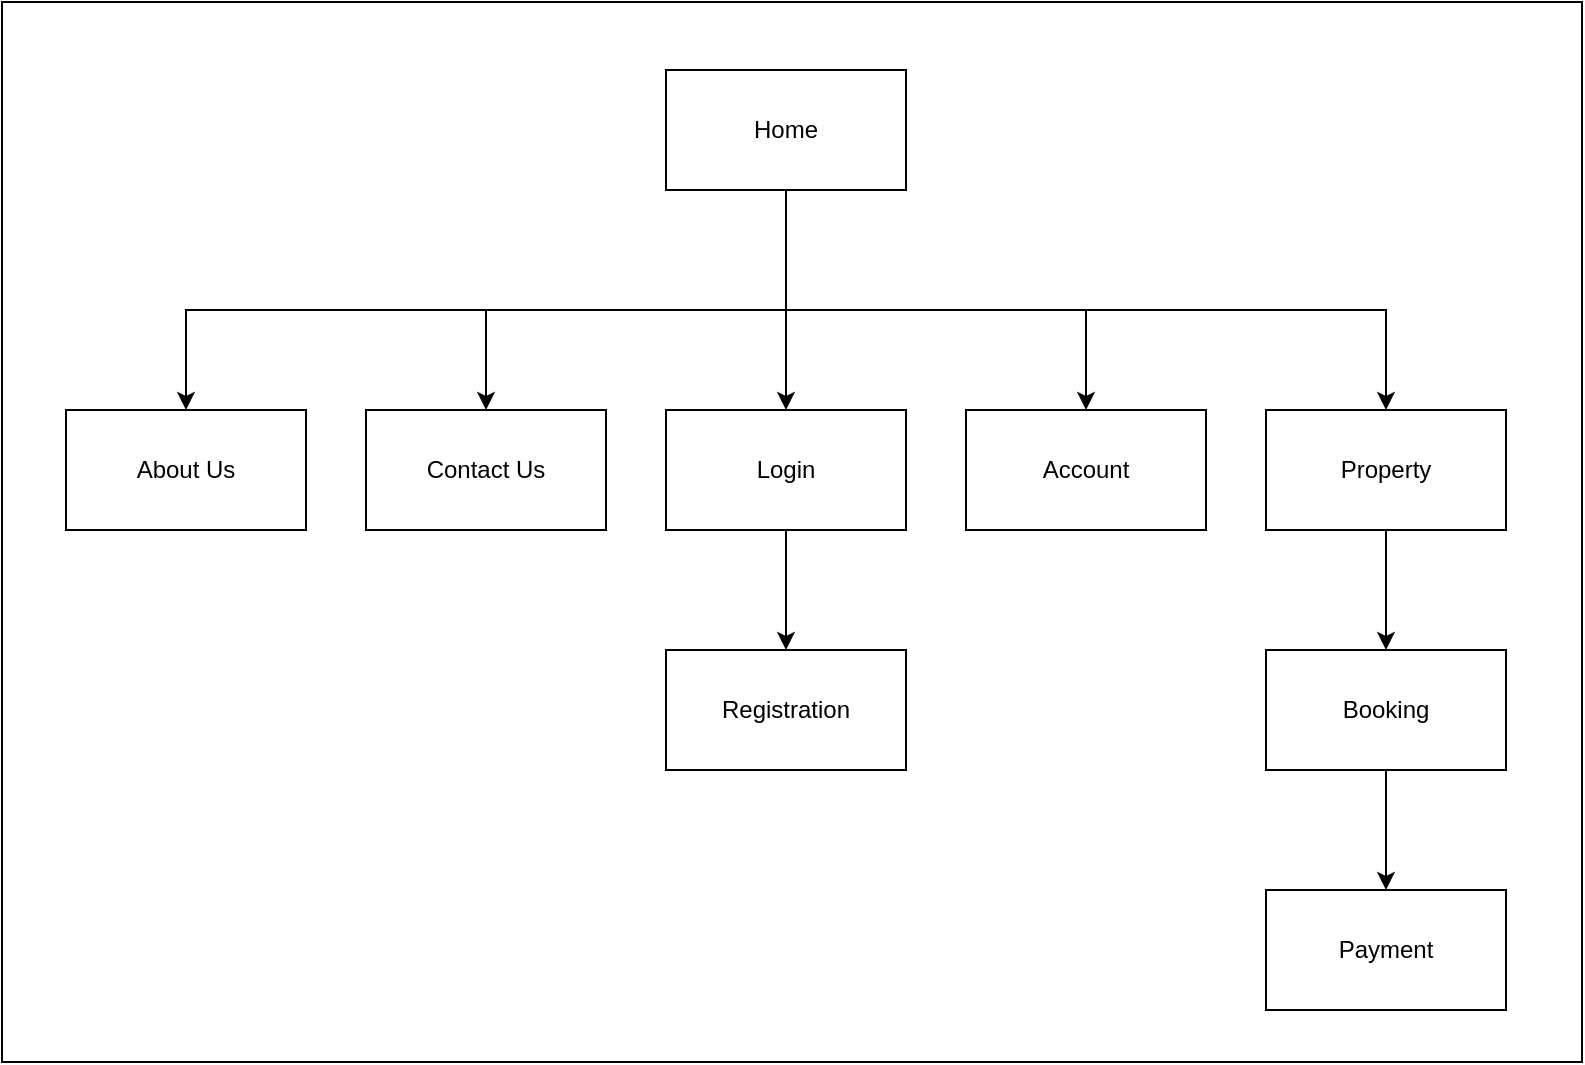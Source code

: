<mxfile version="22.0.2" type="device">
  <diagram name="Page-1" id="P_Bg_5sYtUQsBlfg42rX">
    <mxGraphModel dx="1369" dy="1001" grid="1" gridSize="10" guides="1" tooltips="1" connect="1" arrows="1" fold="1" page="1" pageScale="1" pageWidth="850" pageHeight="1100" math="0" shadow="0">
      <root>
        <mxCell id="0" />
        <mxCell id="1" parent="0" />
        <mxCell id="vNGBHlvU4pFGImI2hJHZ-18" value="" style="rounded=0;whiteSpace=wrap;html=1;" vertex="1" parent="1">
          <mxGeometry x="40" y="40" width="790" height="530" as="geometry" />
        </mxCell>
        <mxCell id="vNGBHlvU4pFGImI2hJHZ-1" value="Home" style="rounded=0;whiteSpace=wrap;html=1;" vertex="1" parent="1">
          <mxGeometry x="372" y="74" width="120" height="60" as="geometry" />
        </mxCell>
        <mxCell id="vNGBHlvU4pFGImI2hJHZ-2" value="About Us" style="rounded=0;whiteSpace=wrap;html=1;" vertex="1" parent="1">
          <mxGeometry x="72" y="244" width="120" height="60" as="geometry" />
        </mxCell>
        <mxCell id="vNGBHlvU4pFGImI2hJHZ-3" value="Contact Us" style="rounded=0;whiteSpace=wrap;html=1;" vertex="1" parent="1">
          <mxGeometry x="222" y="244" width="120" height="60" as="geometry" />
        </mxCell>
        <mxCell id="vNGBHlvU4pFGImI2hJHZ-4" value="Login" style="rounded=0;whiteSpace=wrap;html=1;" vertex="1" parent="1">
          <mxGeometry x="372" y="244" width="120" height="60" as="geometry" />
        </mxCell>
        <mxCell id="vNGBHlvU4pFGImI2hJHZ-5" value="Account" style="rounded=0;whiteSpace=wrap;html=1;" vertex="1" parent="1">
          <mxGeometry x="522" y="244" width="120" height="60" as="geometry" />
        </mxCell>
        <mxCell id="vNGBHlvU4pFGImI2hJHZ-6" value="Registration" style="rounded=0;whiteSpace=wrap;html=1;" vertex="1" parent="1">
          <mxGeometry x="372" y="364" width="120" height="60" as="geometry" />
        </mxCell>
        <mxCell id="vNGBHlvU4pFGImI2hJHZ-7" value="Property" style="rounded=0;whiteSpace=wrap;html=1;" vertex="1" parent="1">
          <mxGeometry x="672" y="244" width="120" height="60" as="geometry" />
        </mxCell>
        <mxCell id="vNGBHlvU4pFGImI2hJHZ-8" value="Booking" style="rounded=0;whiteSpace=wrap;html=1;" vertex="1" parent="1">
          <mxGeometry x="672" y="364" width="120" height="60" as="geometry" />
        </mxCell>
        <mxCell id="vNGBHlvU4pFGImI2hJHZ-9" value="Payment" style="rounded=0;whiteSpace=wrap;html=1;" vertex="1" parent="1">
          <mxGeometry x="672" y="484" width="120" height="60" as="geometry" />
        </mxCell>
        <mxCell id="vNGBHlvU4pFGImI2hJHZ-10" value="" style="endArrow=none;html=1;rounded=0;entryX=0.5;entryY=1;entryDx=0;entryDy=0;exitX=0.5;exitY=0;exitDx=0;exitDy=0;startArrow=classic;startFill=1;" edge="1" parent="1" source="vNGBHlvU4pFGImI2hJHZ-4" target="vNGBHlvU4pFGImI2hJHZ-1">
          <mxGeometry width="50" height="50" relative="1" as="geometry">
            <mxPoint x="622" y="354" as="sourcePoint" />
            <mxPoint x="672" y="304" as="targetPoint" />
          </mxGeometry>
        </mxCell>
        <mxCell id="vNGBHlvU4pFGImI2hJHZ-11" value="" style="endArrow=none;html=1;rounded=0;exitX=0.5;exitY=0;exitDx=0;exitDy=0;startArrow=classic;startFill=1;" edge="1" parent="1" source="vNGBHlvU4pFGImI2hJHZ-2">
          <mxGeometry width="50" height="50" relative="1" as="geometry">
            <mxPoint x="442" y="254" as="sourcePoint" />
            <mxPoint x="432" y="194" as="targetPoint" />
            <Array as="points">
              <mxPoint x="132" y="194" />
            </Array>
          </mxGeometry>
        </mxCell>
        <mxCell id="vNGBHlvU4pFGImI2hJHZ-12" value="" style="endArrow=none;html=1;rounded=0;exitX=0.5;exitY=0;exitDx=0;exitDy=0;startArrow=classic;startFill=1;" edge="1" parent="1" source="vNGBHlvU4pFGImI2hJHZ-3">
          <mxGeometry width="50" height="50" relative="1" as="geometry">
            <mxPoint x="142" y="254" as="sourcePoint" />
            <mxPoint x="432" y="194" as="targetPoint" />
            <Array as="points">
              <mxPoint x="282" y="194" />
            </Array>
          </mxGeometry>
        </mxCell>
        <mxCell id="vNGBHlvU4pFGImI2hJHZ-13" value="" style="endArrow=none;html=1;rounded=0;exitX=0.5;exitY=0;exitDx=0;exitDy=0;startArrow=classic;startFill=1;" edge="1" parent="1" source="vNGBHlvU4pFGImI2hJHZ-5">
          <mxGeometry width="50" height="50" relative="1" as="geometry">
            <mxPoint x="292" y="254" as="sourcePoint" />
            <mxPoint x="432" y="194" as="targetPoint" />
            <Array as="points">
              <mxPoint x="582" y="194" />
            </Array>
          </mxGeometry>
        </mxCell>
        <mxCell id="vNGBHlvU4pFGImI2hJHZ-14" value="" style="endArrow=none;html=1;rounded=0;exitX=0.5;exitY=0;exitDx=0;exitDy=0;startArrow=classic;startFill=1;" edge="1" parent="1" source="vNGBHlvU4pFGImI2hJHZ-7">
          <mxGeometry width="50" height="50" relative="1" as="geometry">
            <mxPoint x="742" y="244" as="sourcePoint" />
            <mxPoint x="562" y="194" as="targetPoint" />
            <Array as="points">
              <mxPoint x="732" y="194" />
            </Array>
          </mxGeometry>
        </mxCell>
        <mxCell id="vNGBHlvU4pFGImI2hJHZ-15" value="" style="endArrow=none;html=1;rounded=0;exitX=0.5;exitY=0;exitDx=0;exitDy=0;startArrow=classic;startFill=1;entryX=0.5;entryY=1;entryDx=0;entryDy=0;" edge="1" parent="1" source="vNGBHlvU4pFGImI2hJHZ-6" target="vNGBHlvU4pFGImI2hJHZ-4">
          <mxGeometry width="50" height="50" relative="1" as="geometry">
            <mxPoint x="442" y="254" as="sourcePoint" />
            <mxPoint x="432" y="294" as="targetPoint" />
          </mxGeometry>
        </mxCell>
        <mxCell id="vNGBHlvU4pFGImI2hJHZ-16" value="" style="endArrow=none;html=1;rounded=0;exitX=0.5;exitY=0;exitDx=0;exitDy=0;startArrow=classic;startFill=1;entryX=0.5;entryY=1;entryDx=0;entryDy=0;" edge="1" parent="1" source="vNGBHlvU4pFGImI2hJHZ-8" target="vNGBHlvU4pFGImI2hJHZ-7">
          <mxGeometry width="50" height="50" relative="1" as="geometry">
            <mxPoint x="442" y="374" as="sourcePoint" />
            <mxPoint x="442" y="314" as="targetPoint" />
          </mxGeometry>
        </mxCell>
        <mxCell id="vNGBHlvU4pFGImI2hJHZ-17" value="" style="endArrow=none;html=1;rounded=0;exitX=0.5;exitY=0;exitDx=0;exitDy=0;startArrow=classic;startFill=1;entryX=0.5;entryY=1;entryDx=0;entryDy=0;" edge="1" parent="1" source="vNGBHlvU4pFGImI2hJHZ-9" target="vNGBHlvU4pFGImI2hJHZ-8">
          <mxGeometry width="50" height="50" relative="1" as="geometry">
            <mxPoint x="742" y="374" as="sourcePoint" />
            <mxPoint x="742" y="314" as="targetPoint" />
          </mxGeometry>
        </mxCell>
      </root>
    </mxGraphModel>
  </diagram>
</mxfile>
